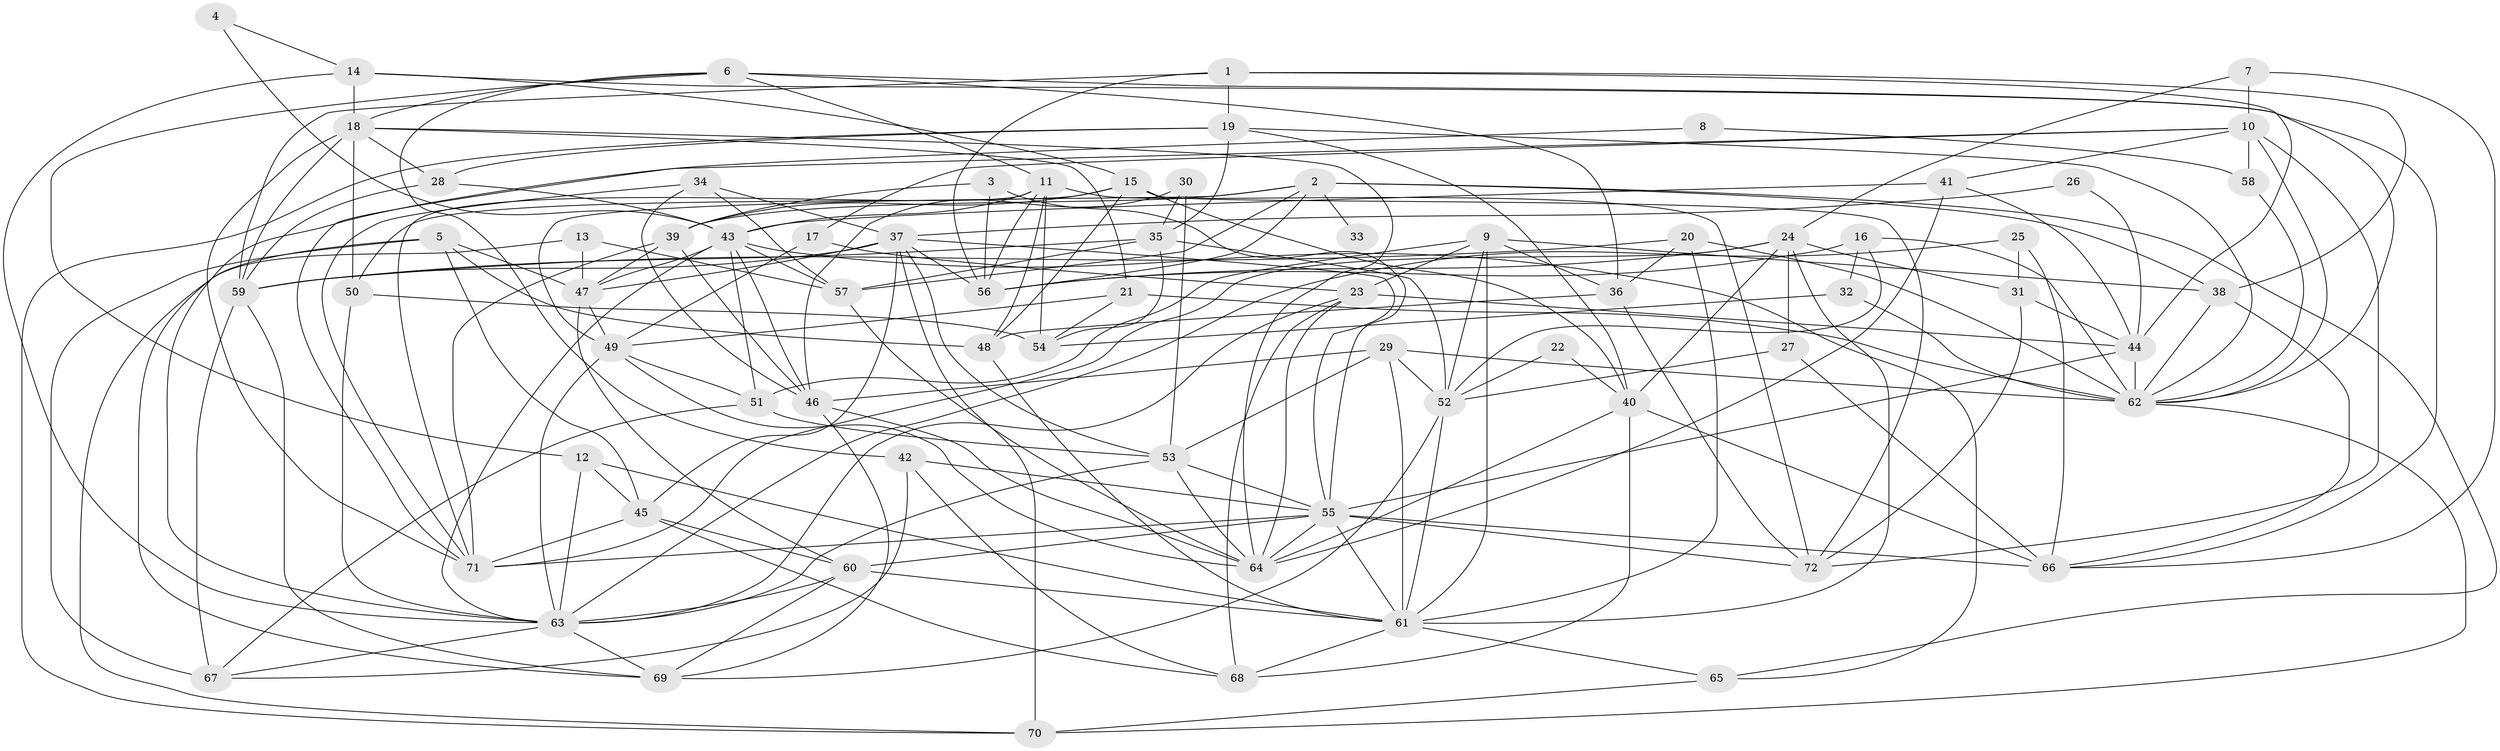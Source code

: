 // original degree distribution, {3: 0.22377622377622378, 5: 0.16783216783216784, 7: 0.04895104895104895, 4: 0.3146853146853147, 2: 0.15384615384615385, 8: 0.006993006993006993, 6: 0.07692307692307693, 9: 0.006993006993006993}
// Generated by graph-tools (version 1.1) at 2025/26/03/09/25 03:26:12]
// undirected, 72 vertices, 201 edges
graph export_dot {
graph [start="1"]
  node [color=gray90,style=filled];
  1;
  2;
  3;
  4;
  5;
  6;
  7;
  8;
  9;
  10;
  11;
  12;
  13;
  14;
  15;
  16;
  17;
  18;
  19;
  20;
  21;
  22;
  23;
  24;
  25;
  26;
  27;
  28;
  29;
  30;
  31;
  32;
  33;
  34;
  35;
  36;
  37;
  38;
  39;
  40;
  41;
  42;
  43;
  44;
  45;
  46;
  47;
  48;
  49;
  50;
  51;
  52;
  53;
  54;
  55;
  56;
  57;
  58;
  59;
  60;
  61;
  62;
  63;
  64;
  65;
  66;
  67;
  68;
  69;
  70;
  71;
  72;
  1 -- 19 [weight=1.0];
  1 -- 38 [weight=1.0];
  1 -- 44 [weight=1.0];
  1 -- 56 [weight=1.0];
  1 -- 59 [weight=1.0];
  2 -- 33 [weight=2.0];
  2 -- 38 [weight=1.0];
  2 -- 39 [weight=1.0];
  2 -- 49 [weight=2.0];
  2 -- 56 [weight=1.0];
  2 -- 57 [weight=1.0];
  2 -- 65 [weight=1.0];
  3 -- 39 [weight=1.0];
  3 -- 55 [weight=1.0];
  3 -- 56 [weight=1.0];
  4 -- 14 [weight=1.0];
  4 -- 43 [weight=1.0];
  5 -- 45 [weight=1.0];
  5 -- 47 [weight=1.0];
  5 -- 48 [weight=1.0];
  5 -- 67 [weight=2.0];
  5 -- 69 [weight=1.0];
  6 -- 11 [weight=1.0];
  6 -- 12 [weight=1.0];
  6 -- 18 [weight=1.0];
  6 -- 36 [weight=1.0];
  6 -- 42 [weight=1.0];
  6 -- 62 [weight=1.0];
  7 -- 10 [weight=1.0];
  7 -- 24 [weight=1.0];
  7 -- 66 [weight=1.0];
  8 -- 58 [weight=1.0];
  8 -- 71 [weight=1.0];
  9 -- 23 [weight=2.0];
  9 -- 36 [weight=1.0];
  9 -- 38 [weight=1.0];
  9 -- 51 [weight=1.0];
  9 -- 52 [weight=1.0];
  9 -- 61 [weight=1.0];
  10 -- 17 [weight=1.0];
  10 -- 41 [weight=1.0];
  10 -- 58 [weight=2.0];
  10 -- 62 [weight=1.0];
  10 -- 63 [weight=1.0];
  10 -- 72 [weight=1.0];
  11 -- 43 [weight=1.0];
  11 -- 48 [weight=1.0];
  11 -- 54 [weight=2.0];
  11 -- 56 [weight=1.0];
  11 -- 71 [weight=1.0];
  11 -- 72 [weight=1.0];
  12 -- 45 [weight=1.0];
  12 -- 61 [weight=1.0];
  12 -- 63 [weight=1.0];
  13 -- 47 [weight=1.0];
  13 -- 57 [weight=1.0];
  13 -- 70 [weight=1.0];
  14 -- 15 [weight=1.0];
  14 -- 18 [weight=1.0];
  14 -- 63 [weight=1.0];
  14 -- 66 [weight=1.0];
  15 -- 39 [weight=1.0];
  15 -- 40 [weight=1.0];
  15 -- 48 [weight=2.0];
  15 -- 50 [weight=1.0];
  15 -- 72 [weight=1.0];
  16 -- 32 [weight=1.0];
  16 -- 52 [weight=1.0];
  16 -- 56 [weight=1.0];
  16 -- 62 [weight=1.0];
  17 -- 23 [weight=1.0];
  17 -- 49 [weight=1.0];
  18 -- 21 [weight=1.0];
  18 -- 28 [weight=1.0];
  18 -- 50 [weight=1.0];
  18 -- 59 [weight=1.0];
  18 -- 64 [weight=1.0];
  18 -- 71 [weight=1.0];
  19 -- 28 [weight=1.0];
  19 -- 35 [weight=1.0];
  19 -- 40 [weight=1.0];
  19 -- 62 [weight=1.0];
  19 -- 70 [weight=1.0];
  20 -- 36 [weight=1.0];
  20 -- 59 [weight=1.0];
  20 -- 61 [weight=2.0];
  20 -- 62 [weight=1.0];
  21 -- 49 [weight=1.0];
  21 -- 54 [weight=1.0];
  21 -- 62 [weight=1.0];
  22 -- 40 [weight=1.0];
  22 -- 52 [weight=1.0];
  23 -- 44 [weight=1.0];
  23 -- 63 [weight=1.0];
  23 -- 64 [weight=1.0];
  23 -- 68 [weight=1.0];
  24 -- 27 [weight=1.0];
  24 -- 31 [weight=1.0];
  24 -- 40 [weight=1.0];
  24 -- 56 [weight=1.0];
  24 -- 61 [weight=1.0];
  24 -- 71 [weight=1.0];
  25 -- 31 [weight=1.0];
  25 -- 63 [weight=1.0];
  25 -- 66 [weight=1.0];
  26 -- 37 [weight=1.0];
  26 -- 44 [weight=1.0];
  27 -- 52 [weight=1.0];
  27 -- 66 [weight=1.0];
  28 -- 43 [weight=1.0];
  28 -- 59 [weight=1.0];
  29 -- 46 [weight=1.0];
  29 -- 52 [weight=1.0];
  29 -- 53 [weight=1.0];
  29 -- 61 [weight=1.0];
  29 -- 62 [weight=2.0];
  30 -- 35 [weight=1.0];
  30 -- 46 [weight=1.0];
  30 -- 53 [weight=1.0];
  31 -- 44 [weight=1.0];
  31 -- 72 [weight=1.0];
  32 -- 54 [weight=1.0];
  32 -- 62 [weight=1.0];
  34 -- 37 [weight=1.0];
  34 -- 46 [weight=1.0];
  34 -- 57 [weight=1.0];
  34 -- 71 [weight=1.0];
  35 -- 52 [weight=1.0];
  35 -- 54 [weight=1.0];
  35 -- 57 [weight=1.0];
  35 -- 59 [weight=2.0];
  36 -- 48 [weight=1.0];
  36 -- 72 [weight=1.0];
  37 -- 45 [weight=1.0];
  37 -- 47 [weight=1.0];
  37 -- 53 [weight=1.0];
  37 -- 55 [weight=1.0];
  37 -- 56 [weight=1.0];
  37 -- 59 [weight=1.0];
  37 -- 70 [weight=1.0];
  38 -- 62 [weight=1.0];
  38 -- 66 [weight=1.0];
  39 -- 46 [weight=1.0];
  39 -- 47 [weight=1.0];
  39 -- 71 [weight=1.0];
  40 -- 64 [weight=1.0];
  40 -- 66 [weight=1.0];
  40 -- 68 [weight=1.0];
  41 -- 43 [weight=1.0];
  41 -- 44 [weight=1.0];
  41 -- 64 [weight=2.0];
  42 -- 55 [weight=1.0];
  42 -- 67 [weight=1.0];
  42 -- 68 [weight=1.0];
  43 -- 46 [weight=1.0];
  43 -- 47 [weight=1.0];
  43 -- 51 [weight=1.0];
  43 -- 57 [weight=1.0];
  43 -- 63 [weight=1.0];
  43 -- 65 [weight=1.0];
  44 -- 55 [weight=1.0];
  44 -- 62 [weight=1.0];
  45 -- 60 [weight=1.0];
  45 -- 68 [weight=1.0];
  45 -- 71 [weight=1.0];
  46 -- 64 [weight=1.0];
  46 -- 69 [weight=1.0];
  47 -- 49 [weight=1.0];
  47 -- 60 [weight=1.0];
  48 -- 61 [weight=1.0];
  49 -- 51 [weight=1.0];
  49 -- 63 [weight=1.0];
  49 -- 64 [weight=1.0];
  50 -- 54 [weight=1.0];
  50 -- 63 [weight=1.0];
  51 -- 53 [weight=1.0];
  51 -- 67 [weight=1.0];
  52 -- 61 [weight=1.0];
  52 -- 69 [weight=1.0];
  53 -- 55 [weight=1.0];
  53 -- 63 [weight=1.0];
  53 -- 64 [weight=1.0];
  55 -- 60 [weight=1.0];
  55 -- 61 [weight=1.0];
  55 -- 64 [weight=1.0];
  55 -- 66 [weight=2.0];
  55 -- 71 [weight=1.0];
  55 -- 72 [weight=1.0];
  57 -- 64 [weight=1.0];
  58 -- 62 [weight=1.0];
  59 -- 67 [weight=1.0];
  59 -- 69 [weight=1.0];
  60 -- 61 [weight=1.0];
  60 -- 63 [weight=1.0];
  60 -- 69 [weight=1.0];
  61 -- 65 [weight=1.0];
  61 -- 68 [weight=2.0];
  62 -- 70 [weight=1.0];
  63 -- 67 [weight=1.0];
  63 -- 69 [weight=1.0];
  65 -- 70 [weight=1.0];
}
